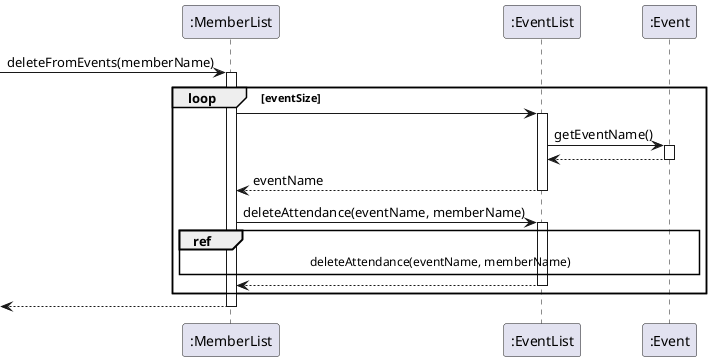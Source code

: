 @startuml
-> ":MemberList" : deleteFromEvents(memberName)
activate ":MemberList"
loop eventSize
":MemberList" -> ":EventList"
activate ":EventList"
":EventList" -> ":Event" :getEventName()
activate ":Event"
":Event" --> ":EventList"
deactivate ":Event"
":EventList" --> ":MemberList" : eventName
deactivate ":EventList"
":MemberList" -> ":EventList" : deleteAttendance(eventName, memberName)
ref over ":MemberList", ":EventList", ":Event"
deleteAttendance(eventName, memberName)
end ref
activate ":EventList"
":EventList" --> ":MemberList"
deactivate ":EventList"
end
<-- ":MemberList"
deactivate ":MemberList"
@enduml